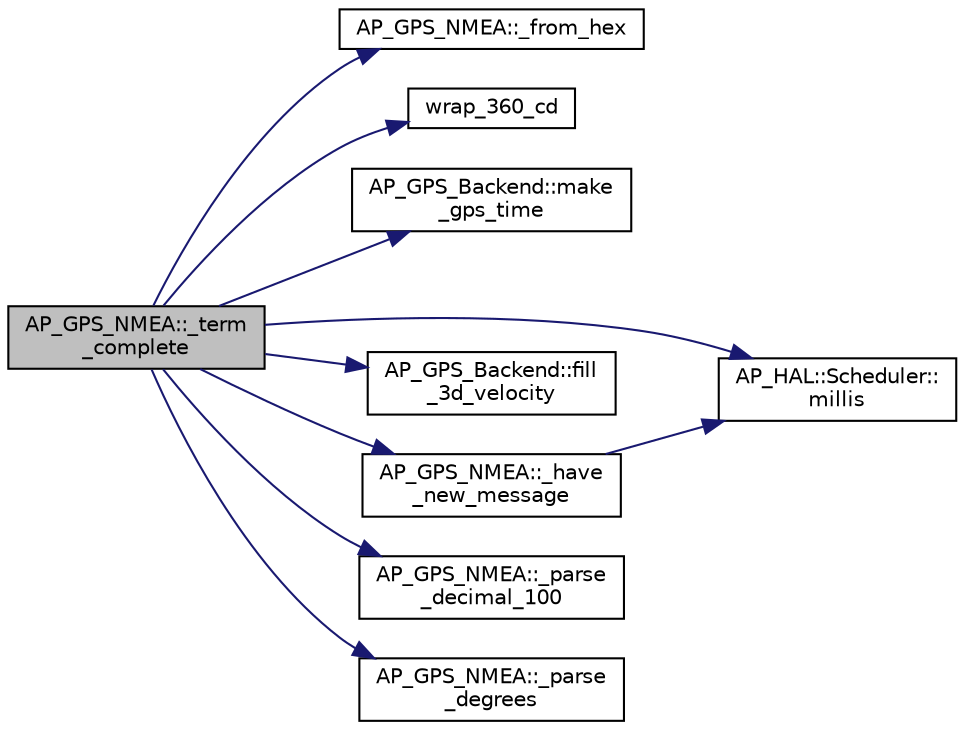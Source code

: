 digraph "AP_GPS_NMEA::_term_complete"
{
 // INTERACTIVE_SVG=YES
  edge [fontname="Helvetica",fontsize="10",labelfontname="Helvetica",labelfontsize="10"];
  node [fontname="Helvetica",fontsize="10",shape=record];
  rankdir="LR";
  Node1 [label="AP_GPS_NMEA::_term\l_complete",height=0.2,width=0.4,color="black", fillcolor="grey75", style="filled", fontcolor="black"];
  Node1 -> Node2 [color="midnightblue",fontsize="10",style="solid",fontname="Helvetica"];
  Node2 [label="AP_GPS_NMEA::_from_hex",height=0.2,width=0.4,color="black", fillcolor="white", style="filled",URL="$classAP__GPS__NMEA.html#a8077291945b47b9ea5c223431953cf40"];
  Node1 -> Node3 [color="midnightblue",fontsize="10",style="solid",fontname="Helvetica"];
  Node3 [label="wrap_360_cd",height=0.2,width=0.4,color="black", fillcolor="white", style="filled",URL="$AP__Math_8h.html#aec935e3ce7fb13099565b27693547d09"];
  Node1 -> Node4 [color="midnightblue",fontsize="10",style="solid",fontname="Helvetica"];
  Node4 [label="AP_GPS_Backend::make\l_gps_time",height=0.2,width=0.4,color="black", fillcolor="white", style="filled",URL="$classAP__GPS__Backend.html#a61d3376fe67c0f2f8b0cb865dfc863b1"];
  Node1 -> Node5 [color="midnightblue",fontsize="10",style="solid",fontname="Helvetica"];
  Node5 [label="AP_HAL::Scheduler::\lmillis",height=0.2,width=0.4,color="black", fillcolor="white", style="filled",URL="$classAP__HAL_1_1Scheduler.html#a26b68339fc68a562d8d3a1238d0ec8c1"];
  Node1 -> Node6 [color="midnightblue",fontsize="10",style="solid",fontname="Helvetica"];
  Node6 [label="AP_GPS_Backend::fill\l_3d_velocity",height=0.2,width=0.4,color="black", fillcolor="white", style="filled",URL="$classAP__GPS__Backend.html#a349cb407ea3c09c424ed77bcf72a488b"];
  Node1 -> Node7 [color="midnightblue",fontsize="10",style="solid",fontname="Helvetica"];
  Node7 [label="AP_GPS_NMEA::_have\l_new_message",height=0.2,width=0.4,color="black", fillcolor="white", style="filled",URL="$classAP__GPS__NMEA.html#ac00d59b8629fb189c9c3845a0947c1fc",tooltip="return true if we have a new set of NMEA messages "];
  Node7 -> Node5 [color="midnightblue",fontsize="10",style="solid",fontname="Helvetica"];
  Node1 -> Node8 [color="midnightblue",fontsize="10",style="solid",fontname="Helvetica"];
  Node8 [label="AP_GPS_NMEA::_parse\l_decimal_100",height=0.2,width=0.4,color="black", fillcolor="white", style="filled",URL="$classAP__GPS__NMEA.html#aa50c15297c111fa2594248263ec989c8"];
  Node1 -> Node9 [color="midnightblue",fontsize="10",style="solid",fontname="Helvetica"];
  Node9 [label="AP_GPS_NMEA::_parse\l_degrees",height=0.2,width=0.4,color="black", fillcolor="white", style="filled",URL="$classAP__GPS__NMEA.html#aef07e7bf41118740b7afeb4743efe11a"];
}
